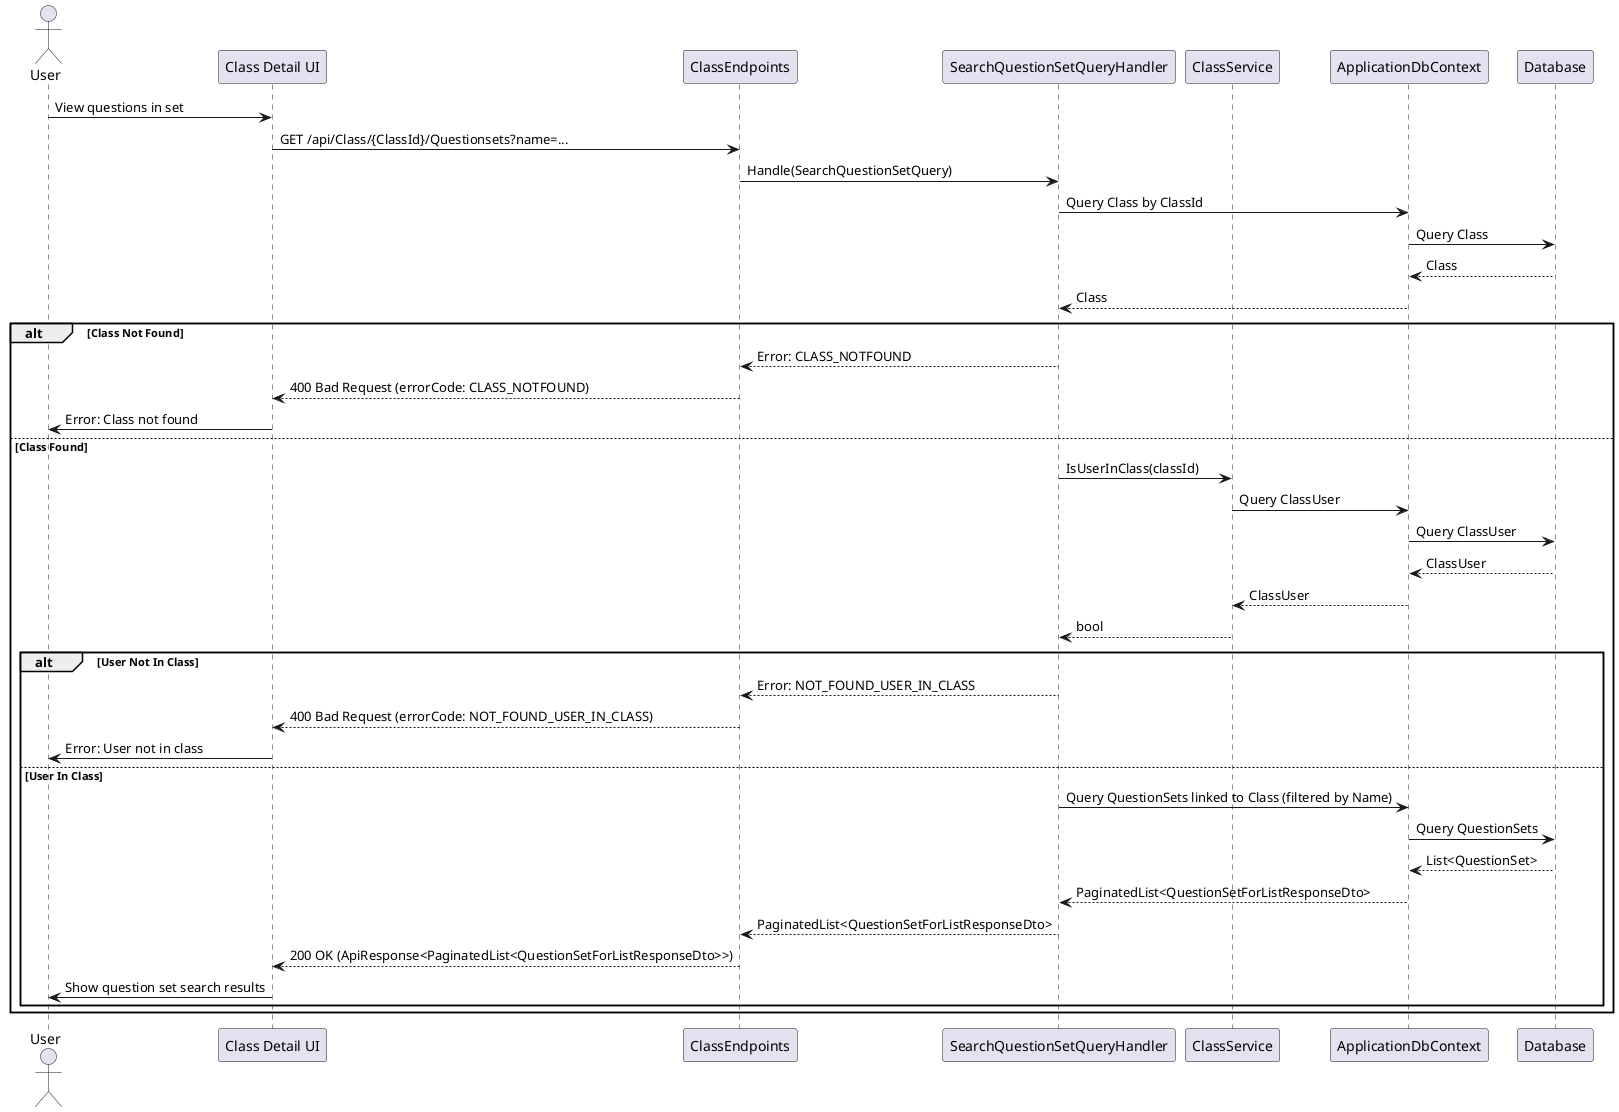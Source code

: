 @startuml
actor User
participant "Class Detail UI" as UI
participant ClassEndpoints
participant SearchQuestionSetQueryHandler as Handler
participant ClassService
participant ApplicationDbContext
participant Database

User -> UI : View questions in set
UI -> ClassEndpoints : GET /api/Class/{ClassId}/Questionsets?name=...
ClassEndpoints -> Handler : Handle(SearchQuestionSetQuery)
Handler -> ApplicationDbContext : Query Class by ClassId
ApplicationDbContext -> Database : Query Class
Database --> ApplicationDbContext : Class
ApplicationDbContext --> Handler : Class
alt Class Not Found
    Handler --> ClassEndpoints : Error: CLASS_NOTFOUND
    ClassEndpoints --> UI : 400 Bad Request (errorCode: CLASS_NOTFOUND)
    UI -> User : Error: Class not found
else Class Found
    Handler -> ClassService : IsUserInClass(classId)
    ClassService -> ApplicationDbContext : Query ClassUser
    ApplicationDbContext -> Database : Query ClassUser
    Database --> ApplicationDbContext : ClassUser
    ApplicationDbContext --> ClassService : ClassUser
    ClassService --> Handler : bool
    alt User Not In Class
        Handler --> ClassEndpoints : Error: NOT_FOUND_USER_IN_CLASS
        ClassEndpoints --> UI : 400 Bad Request (errorCode: NOT_FOUND_USER_IN_CLASS)
        UI -> User : Error: User not in class
    else User In Class
        Handler -> ApplicationDbContext : Query QuestionSets linked to Class (filtered by Name)
        ApplicationDbContext -> Database : Query QuestionSets
        Database --> ApplicationDbContext : List<QuestionSet>
        ApplicationDbContext --> Handler : PaginatedList<QuestionSetForListResponseDto>
        Handler --> ClassEndpoints : PaginatedList<QuestionSetForListResponseDto>
        ClassEndpoints --> UI : 200 OK (ApiResponse<PaginatedList<QuestionSetForListResponseDto>>)
        UI -> User : Show question set search results
    end
end
@enduml